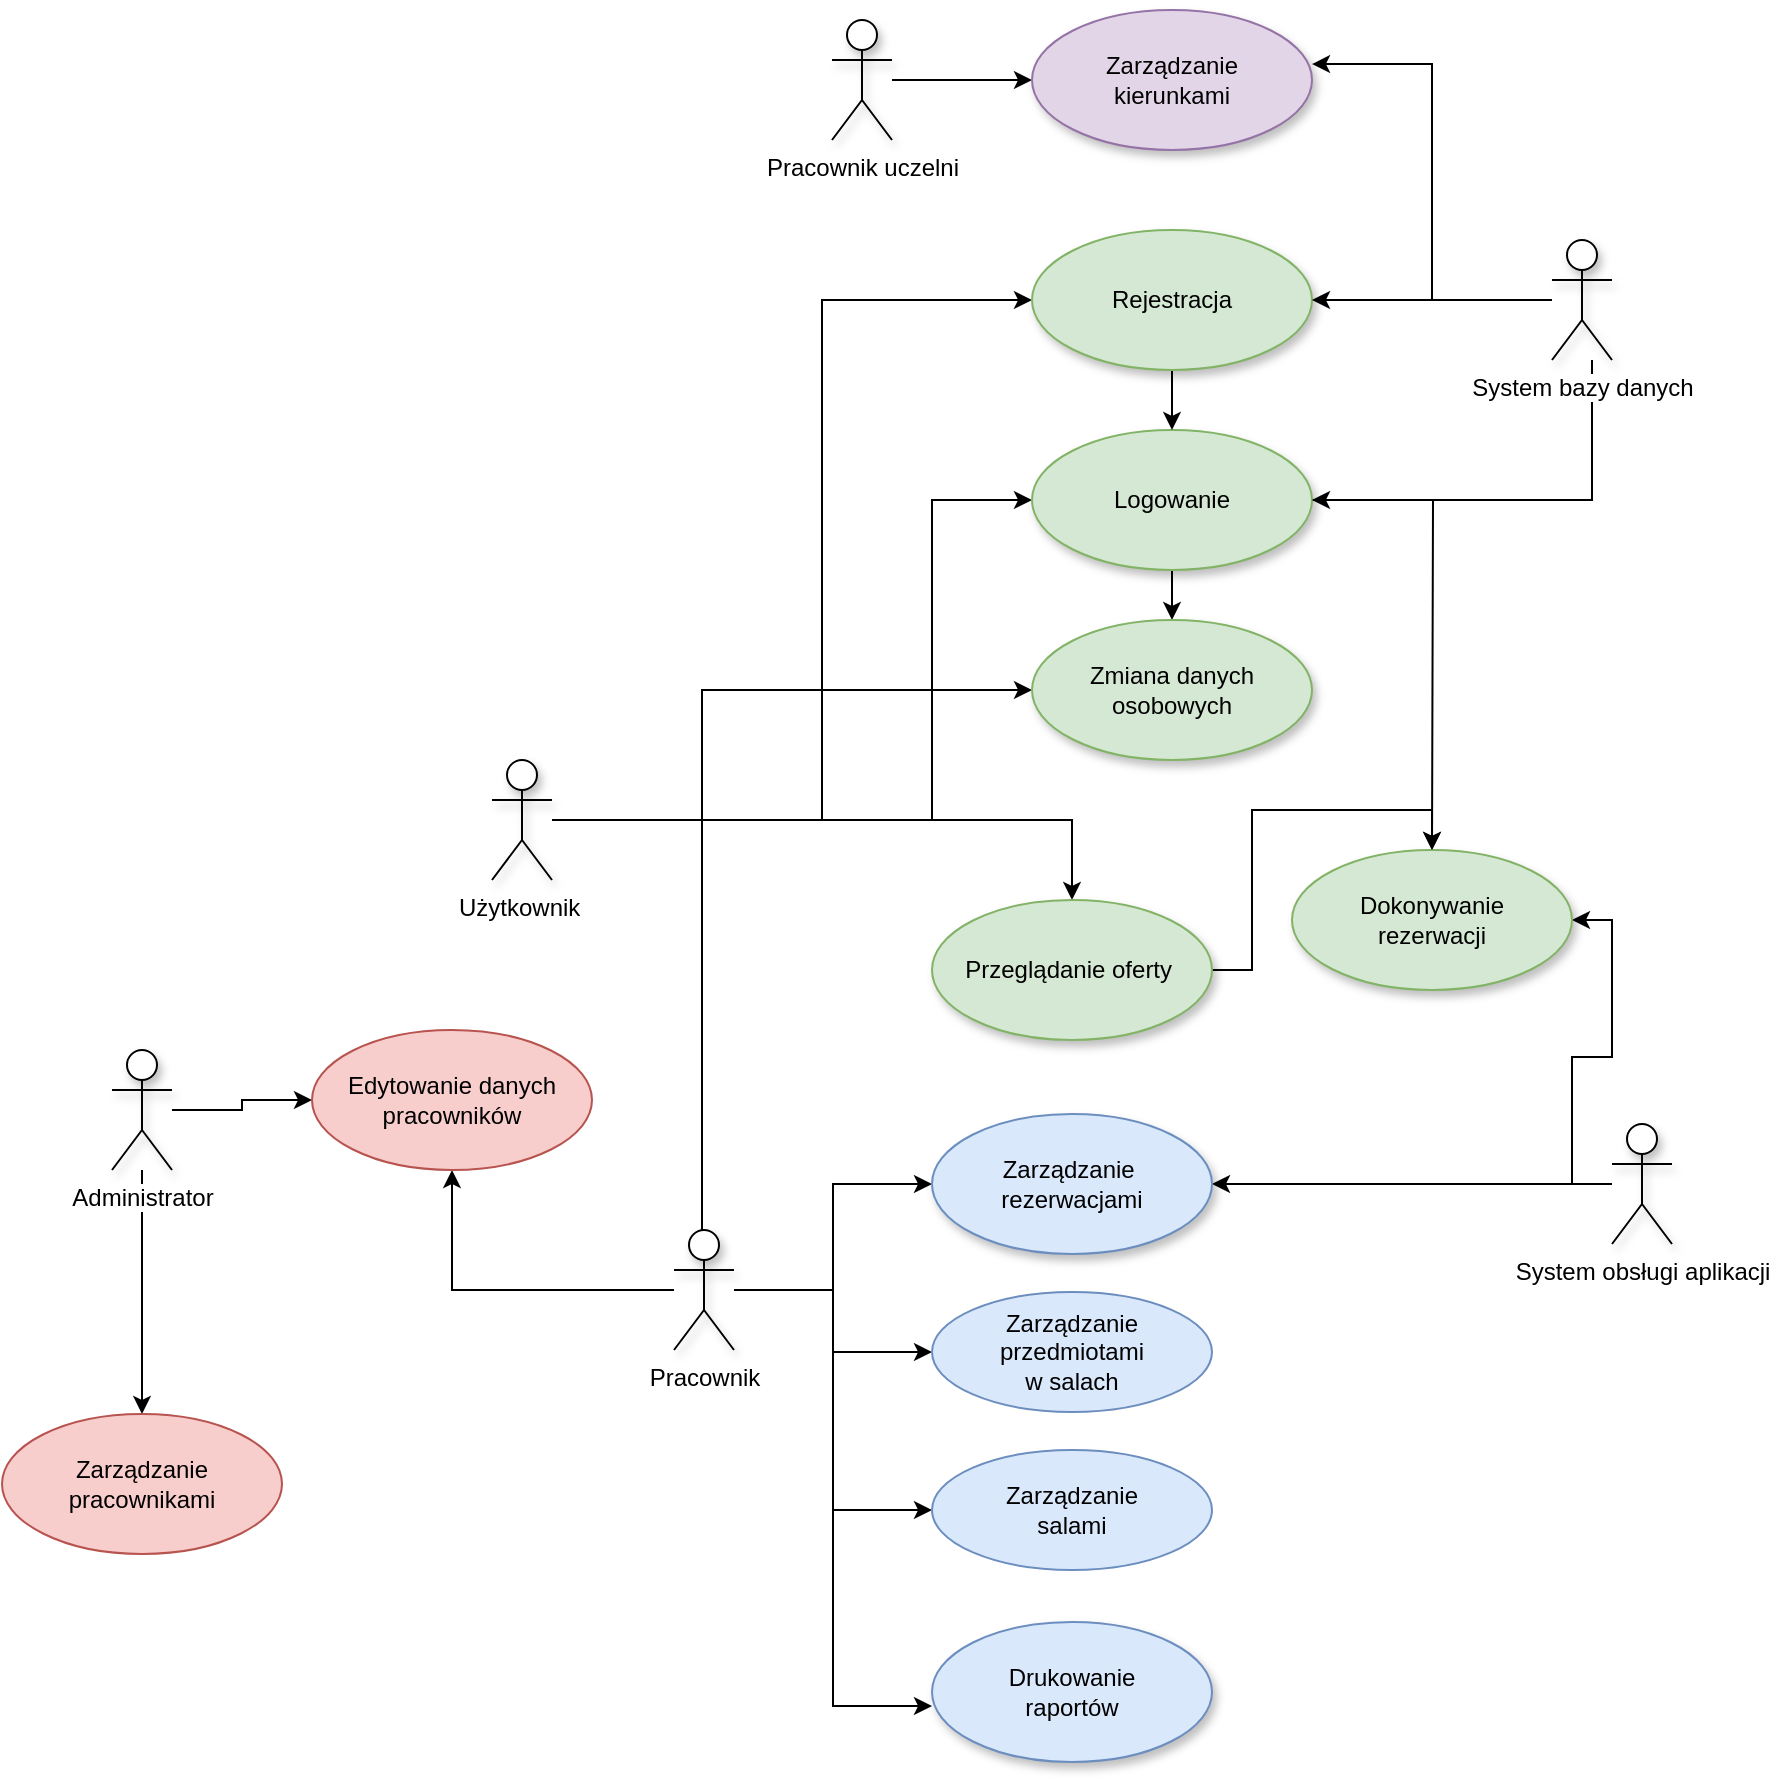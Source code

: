 <mxfile version="12.9.3" type="device"><diagram id="-_lrOuytQwW0kgSB9NpR" name="Page-1"><mxGraphModel dx="1647" dy="899" grid="0" gridSize="10" guides="1" tooltips="1" connect="1" arrows="1" fold="1" page="1" pageScale="1" pageWidth="1169" pageHeight="1654" math="0" shadow="0"><root><mxCell id="0"/><mxCell id="1" parent="0"/><mxCell id="evS1rv7RPcdhk05U2rIA-1" style="edgeStyle=orthogonalEdgeStyle;rounded=0;orthogonalLoop=1;jettySize=auto;html=1;" parent="1" source="evS1rv7RPcdhk05U2rIA-4" target="evS1rv7RPcdhk05U2rIA-10" edge="1"><mxGeometry relative="1" as="geometry"/></mxCell><mxCell id="evS1rv7RPcdhk05U2rIA-2" style="edgeStyle=orthogonalEdgeStyle;rounded=0;orthogonalLoop=1;jettySize=auto;html=1;entryX=0;entryY=0.5;entryDx=0;entryDy=0;" parent="1" source="evS1rv7RPcdhk05U2rIA-4" target="evS1rv7RPcdhk05U2rIA-12" edge="1"><mxGeometry relative="1" as="geometry"><Array as="points"><mxPoint x="630" y="452"/><mxPoint x="630" y="292"/></Array></mxGeometry></mxCell><mxCell id="evS1rv7RPcdhk05U2rIA-3" style="edgeStyle=orthogonalEdgeStyle;rounded=0;orthogonalLoop=1;jettySize=auto;html=1;entryX=0;entryY=0.5;entryDx=0;entryDy=0;" parent="1" source="evS1rv7RPcdhk05U2rIA-4" target="evS1rv7RPcdhk05U2rIA-14" edge="1"><mxGeometry relative="1" as="geometry"><Array as="points"><mxPoint x="575" y="452"/><mxPoint x="575" y="192"/></Array></mxGeometry></mxCell><mxCell id="evS1rv7RPcdhk05U2rIA-4" value="Użytkownik&amp;nbsp;" style="shape=umlActor;verticalLabelPosition=bottom;labelBackgroundColor=#ffffff;verticalAlign=top;html=1;shadow=1;" parent="1" vertex="1"><mxGeometry x="410" y="422" width="30" height="60" as="geometry"/></mxCell><mxCell id="evS1rv7RPcdhk05U2rIA-5" style="edgeStyle=orthogonalEdgeStyle;rounded=0;orthogonalLoop=1;jettySize=auto;html=1;entryX=1;entryY=0.5;entryDx=0;entryDy=0;" parent="1" source="evS1rv7RPcdhk05U2rIA-8" target="evS1rv7RPcdhk05U2rIA-11" edge="1"><mxGeometry relative="1" as="geometry"/></mxCell><mxCell id="hPA_2w5hDcd6NmqV2R6W-59" style="edgeStyle=orthogonalEdgeStyle;rounded=0;orthogonalLoop=1;jettySize=auto;html=1;entryX=1;entryY=0.5;entryDx=0;entryDy=0;" edge="1" parent="1" source="evS1rv7RPcdhk05U2rIA-8" target="hPA_2w5hDcd6NmqV2R6W-30"><mxGeometry relative="1" as="geometry"/></mxCell><mxCell id="evS1rv7RPcdhk05U2rIA-8" value="System obsługi aplikacji" style="shape=umlActor;verticalLabelPosition=bottom;labelBackgroundColor=#ffffff;verticalAlign=top;html=1;shadow=1;" parent="1" vertex="1"><mxGeometry x="970" y="604" width="30" height="60" as="geometry"/></mxCell><mxCell id="evS1rv7RPcdhk05U2rIA-9" style="edgeStyle=orthogonalEdgeStyle;rounded=0;orthogonalLoop=1;jettySize=auto;html=1;entryX=0.5;entryY=0;entryDx=0;entryDy=0;" parent="1" source="evS1rv7RPcdhk05U2rIA-10" target="evS1rv7RPcdhk05U2rIA-11" edge="1"><mxGeometry relative="1" as="geometry"/></mxCell><mxCell id="evS1rv7RPcdhk05U2rIA-10" value="Przeglądanie oferty&amp;nbsp;&lt;br&gt;" style="ellipse;whiteSpace=wrap;html=1;shadow=1;fillColor=#d5e8d4;strokeColor=#82b366;" parent="1" vertex="1"><mxGeometry x="630" y="492" width="140" height="70" as="geometry"/></mxCell><mxCell id="evS1rv7RPcdhk05U2rIA-11" value="Dokonywanie &lt;br&gt;rezerwacji" style="ellipse;whiteSpace=wrap;html=1;shadow=1;fillColor=#d5e8d4;strokeColor=#82b366;" parent="1" vertex="1"><mxGeometry x="810" y="467" width="140" height="70" as="geometry"/></mxCell><mxCell id="hPA_2w5hDcd6NmqV2R6W-34" style="edgeStyle=orthogonalEdgeStyle;rounded=0;orthogonalLoop=1;jettySize=auto;html=1;entryX=0.5;entryY=0;entryDx=0;entryDy=0;" edge="1" parent="1" source="evS1rv7RPcdhk05U2rIA-12" target="evS1rv7RPcdhk05U2rIA-21"><mxGeometry relative="1" as="geometry"/></mxCell><mxCell id="hPA_2w5hDcd6NmqV2R6W-36" style="edgeStyle=orthogonalEdgeStyle;rounded=0;orthogonalLoop=1;jettySize=auto;html=1;" edge="1" parent="1" source="evS1rv7RPcdhk05U2rIA-12"><mxGeometry relative="1" as="geometry"><mxPoint x="880" y="467" as="targetPoint"/></mxGeometry></mxCell><mxCell id="evS1rv7RPcdhk05U2rIA-12" value="Logowanie" style="ellipse;whiteSpace=wrap;html=1;shadow=1;fillColor=#d5e8d4;strokeColor=#82b366;" parent="1" vertex="1"><mxGeometry x="680" y="257" width="140" height="70" as="geometry"/></mxCell><mxCell id="evS1rv7RPcdhk05U2rIA-13" style="edgeStyle=orthogonalEdgeStyle;rounded=0;orthogonalLoop=1;jettySize=auto;html=1;exitX=0.5;exitY=1;exitDx=0;exitDy=0;" parent="1" source="evS1rv7RPcdhk05U2rIA-14" target="evS1rv7RPcdhk05U2rIA-12" edge="1"><mxGeometry relative="1" as="geometry"/></mxCell><mxCell id="evS1rv7RPcdhk05U2rIA-14" value="Rejestracja" style="ellipse;whiteSpace=wrap;html=1;shadow=1;fillColor=#d5e8d4;strokeColor=#82b366;" parent="1" vertex="1"><mxGeometry x="680" y="157" width="140" height="70" as="geometry"/></mxCell><mxCell id="evS1rv7RPcdhk05U2rIA-18" style="edgeStyle=orthogonalEdgeStyle;rounded=0;orthogonalLoop=1;jettySize=auto;html=1;entryX=0;entryY=0.6;entryDx=0;entryDy=0;entryPerimeter=0;" parent="1" source="evS1rv7RPcdhk05U2rIA-19" target="evS1rv7RPcdhk05U2rIA-20" edge="1"><mxGeometry relative="1" as="geometry"/></mxCell><mxCell id="vJzEwR_h-w3Y4et8pzp4-8" style="edgeStyle=orthogonalEdgeStyle;rounded=0;orthogonalLoop=1;jettySize=auto;html=1;entryX=0;entryY=0.5;entryDx=0;entryDy=0;" parent="1" source="evS1rv7RPcdhk05U2rIA-19" target="vJzEwR_h-w3Y4et8pzp4-1" edge="1"><mxGeometry relative="1" as="geometry"/></mxCell><mxCell id="hPA_2w5hDcd6NmqV2R6W-39" style="edgeStyle=orthogonalEdgeStyle;rounded=0;orthogonalLoop=1;jettySize=auto;html=1;entryX=0;entryY=0.5;entryDx=0;entryDy=0;" edge="1" parent="1" source="evS1rv7RPcdhk05U2rIA-19" target="hPA_2w5hDcd6NmqV2R6W-30"><mxGeometry relative="1" as="geometry"/></mxCell><mxCell id="hPA_2w5hDcd6NmqV2R6W-43" style="edgeStyle=orthogonalEdgeStyle;rounded=0;orthogonalLoop=1;jettySize=auto;html=1;entryX=0;entryY=0.5;entryDx=0;entryDy=0;" edge="1" parent="1" source="evS1rv7RPcdhk05U2rIA-19" target="hPA_2w5hDcd6NmqV2R6W-41"><mxGeometry relative="1" as="geometry"/></mxCell><mxCell id="hPA_2w5hDcd6NmqV2R6W-57" style="edgeStyle=orthogonalEdgeStyle;rounded=0;orthogonalLoop=1;jettySize=auto;html=1;entryX=0.5;entryY=1;entryDx=0;entryDy=0;" edge="1" parent="1" source="evS1rv7RPcdhk05U2rIA-19" target="hPA_2w5hDcd6NmqV2R6W-8"><mxGeometry relative="1" as="geometry"><mxPoint x="515" y="637" as="targetPoint"/></mxGeometry></mxCell><mxCell id="hPA_2w5hDcd6NmqV2R6W-64" style="edgeStyle=orthogonalEdgeStyle;rounded=0;orthogonalLoop=1;jettySize=auto;html=1;entryX=0;entryY=0.5;entryDx=0;entryDy=0;" edge="1" parent="1" source="evS1rv7RPcdhk05U2rIA-19" target="evS1rv7RPcdhk05U2rIA-21"><mxGeometry relative="1" as="geometry"><Array as="points"><mxPoint x="515" y="387"/></Array></mxGeometry></mxCell><mxCell id="evS1rv7RPcdhk05U2rIA-19" value="Pracownik" style="shape=umlActor;verticalLabelPosition=bottom;labelBackgroundColor=#ffffff;verticalAlign=top;html=1;shadow=1;" parent="1" vertex="1"><mxGeometry x="501" y="657" width="30" height="60" as="geometry"/></mxCell><mxCell id="evS1rv7RPcdhk05U2rIA-20" value="Drukowanie&lt;br&gt;raportów" style="ellipse;whiteSpace=wrap;html=1;shadow=1;fillColor=#dae8fc;strokeColor=#6c8ebf;" parent="1" vertex="1"><mxGeometry x="630" y="853" width="140" height="70" as="geometry"/></mxCell><mxCell id="evS1rv7RPcdhk05U2rIA-21" value="Zmiana danych osobowych" style="ellipse;whiteSpace=wrap;html=1;shadow=1;fillColor=#d5e8d4;strokeColor=#82b366;" parent="1" vertex="1"><mxGeometry x="680" y="352" width="140" height="70" as="geometry"/></mxCell><mxCell id="vJzEwR_h-w3Y4et8pzp4-1" value="Zarządzanie przedmiotami &lt;br&gt;w salach" style="ellipse;whiteSpace=wrap;html=1;fillColor=#dae8fc;strokeColor=#6c8ebf;" parent="1" vertex="1"><mxGeometry x="630" y="688" width="140" height="60" as="geometry"/></mxCell><mxCell id="hPA_2w5hDcd6NmqV2R6W-3" style="edgeStyle=orthogonalEdgeStyle;rounded=0;orthogonalLoop=1;jettySize=auto;html=1;" edge="1" parent="1" source="hPA_2w5hDcd6NmqV2R6W-1" target="evS1rv7RPcdhk05U2rIA-14"><mxGeometry relative="1" as="geometry"><Array as="points"><mxPoint x="915" y="192"/></Array></mxGeometry></mxCell><mxCell id="hPA_2w5hDcd6NmqV2R6W-4" style="edgeStyle=orthogonalEdgeStyle;rounded=0;orthogonalLoop=1;jettySize=auto;html=1;entryX=1;entryY=0.5;entryDx=0;entryDy=0;" edge="1" parent="1" source="hPA_2w5hDcd6NmqV2R6W-1" target="evS1rv7RPcdhk05U2rIA-12"><mxGeometry relative="1" as="geometry"><Array as="points"><mxPoint x="960" y="292"/></Array></mxGeometry></mxCell><mxCell id="hPA_2w5hDcd6NmqV2R6W-58" style="edgeStyle=orthogonalEdgeStyle;rounded=0;orthogonalLoop=1;jettySize=auto;html=1;entryX=1;entryY=0.386;entryDx=0;entryDy=0;entryPerimeter=0;" edge="1" parent="1" source="hPA_2w5hDcd6NmqV2R6W-1" target="hPA_2w5hDcd6NmqV2R6W-47"><mxGeometry relative="1" as="geometry"/></mxCell><mxCell id="hPA_2w5hDcd6NmqV2R6W-1" value="System bazy danych&lt;br&gt;" style="shape=umlActor;verticalLabelPosition=bottom;labelBackgroundColor=#ffffff;verticalAlign=top;html=1;shadow=1;" vertex="1" parent="1"><mxGeometry x="940" y="162" width="30" height="60" as="geometry"/></mxCell><mxCell id="hPA_2w5hDcd6NmqV2R6W-22" style="edgeStyle=orthogonalEdgeStyle;rounded=0;orthogonalLoop=1;jettySize=auto;html=1;" edge="1" parent="1" source="hPA_2w5hDcd6NmqV2R6W-6" target="hPA_2w5hDcd6NmqV2R6W-9"><mxGeometry relative="1" as="geometry"/></mxCell><mxCell id="hPA_2w5hDcd6NmqV2R6W-23" style="edgeStyle=orthogonalEdgeStyle;rounded=0;orthogonalLoop=1;jettySize=auto;html=1;entryX=0;entryY=0.5;entryDx=0;entryDy=0;" edge="1" parent="1" source="hPA_2w5hDcd6NmqV2R6W-6" target="hPA_2w5hDcd6NmqV2R6W-8"><mxGeometry relative="1" as="geometry"/></mxCell><mxCell id="hPA_2w5hDcd6NmqV2R6W-6" value="Administrator" style="shape=umlActor;verticalLabelPosition=bottom;labelBackgroundColor=#ffffff;verticalAlign=top;html=1;shadow=1;" vertex="1" parent="1"><mxGeometry x="220" y="567" width="30" height="60" as="geometry"/></mxCell><mxCell id="hPA_2w5hDcd6NmqV2R6W-8" value="Edytowanie danych&lt;br&gt;pracowników" style="ellipse;whiteSpace=wrap;html=1;fillColor=#f8cecc;strokeColor=#b85450;" vertex="1" parent="1"><mxGeometry x="320" y="557" width="140" height="70" as="geometry"/></mxCell><mxCell id="hPA_2w5hDcd6NmqV2R6W-9" value="Zarządzanie&lt;br&gt;pracownikami" style="ellipse;whiteSpace=wrap;html=1;fillColor=#f8cecc;strokeColor=#b85450;" vertex="1" parent="1"><mxGeometry x="165" y="749" width="140" height="70" as="geometry"/></mxCell><mxCell id="hPA_2w5hDcd6NmqV2R6W-30" value="Zarządzanie&amp;nbsp;&lt;br&gt;rezerwacjami" style="ellipse;whiteSpace=wrap;html=1;shadow=1;fillColor=#dae8fc;strokeColor=#6c8ebf;" vertex="1" parent="1"><mxGeometry x="630" y="599" width="140" height="70" as="geometry"/></mxCell><mxCell id="hPA_2w5hDcd6NmqV2R6W-41" value="Zarządzanie &lt;br&gt;salami" style="ellipse;whiteSpace=wrap;html=1;fillColor=#dae8fc;strokeColor=#6c8ebf;" vertex="1" parent="1"><mxGeometry x="630" y="767" width="140" height="60" as="geometry"/></mxCell><mxCell id="hPA_2w5hDcd6NmqV2R6W-48" style="edgeStyle=orthogonalEdgeStyle;rounded=0;orthogonalLoop=1;jettySize=auto;html=1;entryX=0;entryY=0.5;entryDx=0;entryDy=0;" edge="1" parent="1" source="hPA_2w5hDcd6NmqV2R6W-45" target="hPA_2w5hDcd6NmqV2R6W-47"><mxGeometry relative="1" as="geometry"/></mxCell><mxCell id="hPA_2w5hDcd6NmqV2R6W-45" value="Pracownik uczelni" style="shape=umlActor;verticalLabelPosition=bottom;labelBackgroundColor=#ffffff;verticalAlign=top;html=1;shadow=1;" vertex="1" parent="1"><mxGeometry x="580" y="52" width="30" height="60" as="geometry"/></mxCell><mxCell id="hPA_2w5hDcd6NmqV2R6W-47" value="Zarządzanie &lt;br&gt;kierunkami" style="ellipse;whiteSpace=wrap;html=1;shadow=1;fillColor=#e1d5e7;strokeColor=#9673a6;" vertex="1" parent="1"><mxGeometry x="680" y="47" width="140" height="70" as="geometry"/></mxCell></root></mxGraphModel></diagram></mxfile>